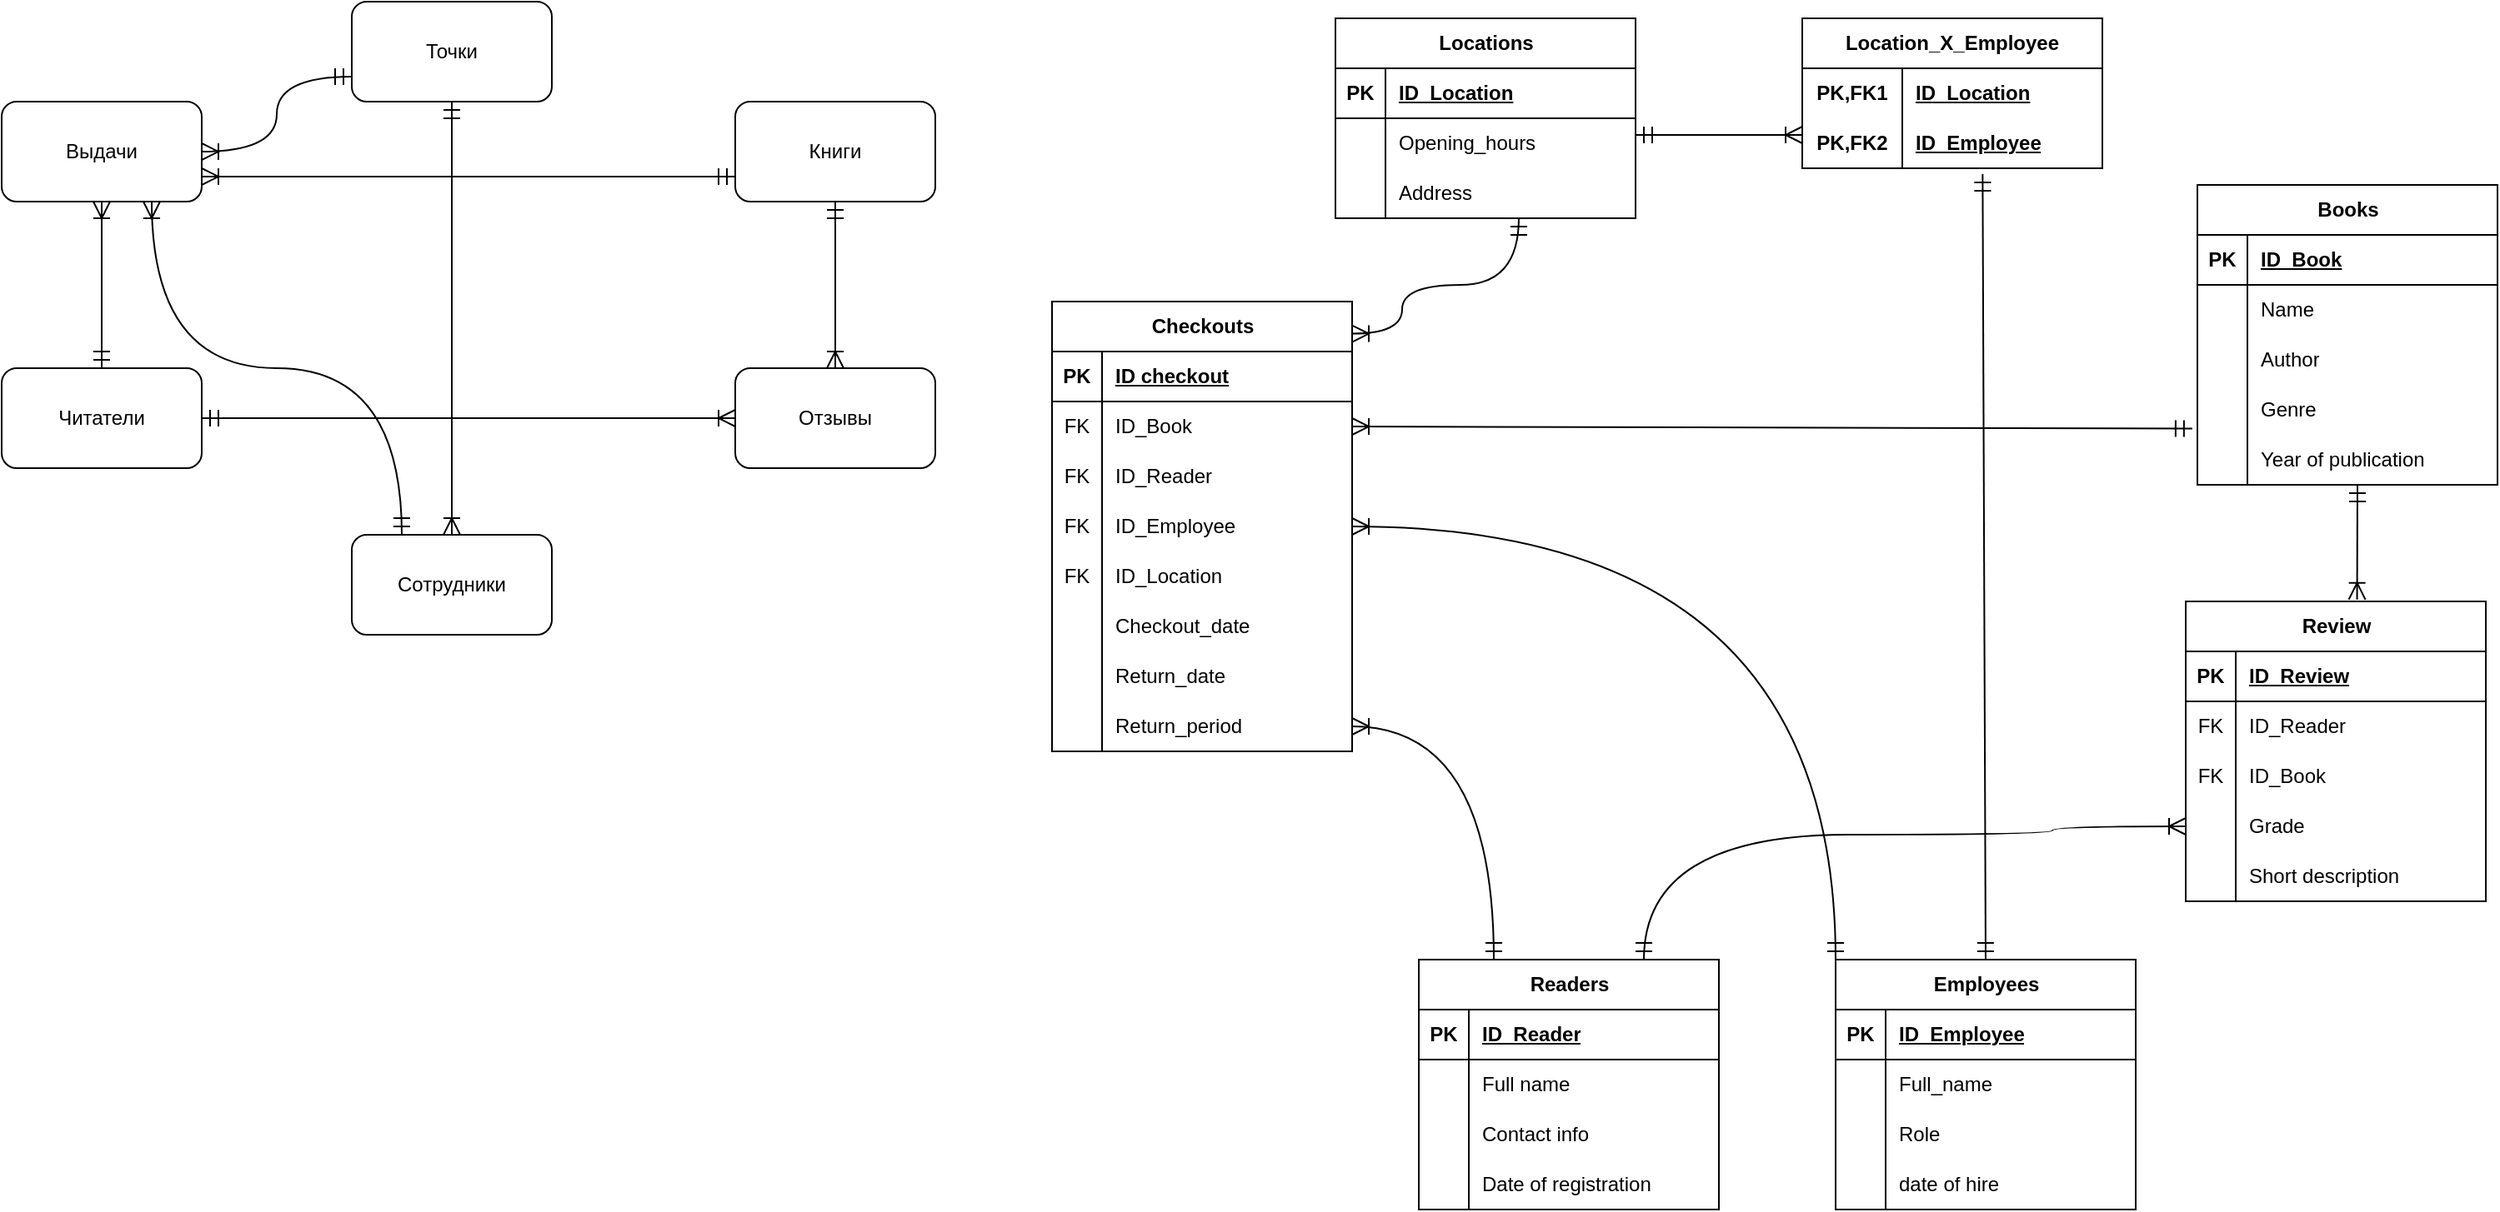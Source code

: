 <mxfile version="25.0.1">
  <diagram name="Страница — 1" id="QL9_fnBP2DiT-LnpRLh0">
    <mxGraphModel dx="2724" dy="986" grid="1" gridSize="10" guides="1" tooltips="1" connect="1" arrows="1" fold="1" page="1" pageScale="1" pageWidth="827" pageHeight="1169" math="0" shadow="0">
      <root>
        <mxCell id="0" />
        <mxCell id="1" parent="0" />
        <mxCell id="MHmznPyE5GX7TIyJB1Ug-1" value="Выдачи" style="rounded=1;whiteSpace=wrap;html=1;" vertex="1" parent="1">
          <mxGeometry x="90" y="70" width="120" height="60" as="geometry" />
        </mxCell>
        <mxCell id="MHmznPyE5GX7TIyJB1Ug-2" value="Точки" style="rounded=1;whiteSpace=wrap;html=1;" vertex="1" parent="1">
          <mxGeometry x="300" y="10" width="120" height="60" as="geometry" />
        </mxCell>
        <mxCell id="MHmznPyE5GX7TIyJB1Ug-3" value="Читатели" style="rounded=1;whiteSpace=wrap;html=1;" vertex="1" parent="1">
          <mxGeometry x="90" y="230" width="120" height="60" as="geometry" />
        </mxCell>
        <mxCell id="MHmznPyE5GX7TIyJB1Ug-4" value="Книги" style="rounded=1;whiteSpace=wrap;html=1;" vertex="1" parent="1">
          <mxGeometry x="530" y="70" width="120" height="60" as="geometry" />
        </mxCell>
        <mxCell id="MHmznPyE5GX7TIyJB1Ug-5" value="Сотрудники" style="rounded=1;whiteSpace=wrap;html=1;" vertex="1" parent="1">
          <mxGeometry x="300" y="330" width="120" height="60" as="geometry" />
        </mxCell>
        <mxCell id="MHmznPyE5GX7TIyJB1Ug-6" value="Отзывы" style="rounded=1;whiteSpace=wrap;html=1;" vertex="1" parent="1">
          <mxGeometry x="530" y="230" width="120" height="60" as="geometry" />
        </mxCell>
        <mxCell id="MHmznPyE5GX7TIyJB1Ug-7" value="" style="edgeStyle=orthogonalEdgeStyle;orthogonalLoop=1;jettySize=auto;html=1;endArrow=ERmandOne;startArrow=ERoneToMany;endSize=8;startSize=8;rounded=1;exitX=1;exitY=0.5;exitDx=0;exitDy=0;entryX=0;entryY=0.75;entryDx=0;entryDy=0;endFill=0;startFill=0;curved=1;strokeColor=default;" edge="1" parent="1" source="MHmznPyE5GX7TIyJB1Ug-1" target="MHmznPyE5GX7TIyJB1Ug-2">
          <mxGeometry width="100" relative="1" as="geometry">
            <mxPoint x="200" y="120" as="sourcePoint" />
            <mxPoint x="300" y="120" as="targetPoint" />
          </mxGeometry>
        </mxCell>
        <mxCell id="MHmznPyE5GX7TIyJB1Ug-8" value="" style="edgeStyle=none;orthogonalLoop=1;jettySize=auto;html=1;endArrow=ERmandOne;startArrow=ERoneToMany;endSize=8;startSize=8;rounded=0;exitX=0.5;exitY=1;exitDx=0;exitDy=0;entryX=0.5;entryY=0;entryDx=0;entryDy=0;endFill=0;startFill=0;" edge="1" parent="1" source="MHmznPyE5GX7TIyJB1Ug-1" target="MHmznPyE5GX7TIyJB1Ug-3">
          <mxGeometry width="100" relative="1" as="geometry">
            <mxPoint x="220" y="150" as="sourcePoint" />
            <mxPoint x="320" y="150" as="targetPoint" />
            <Array as="points" />
          </mxGeometry>
        </mxCell>
        <mxCell id="MHmznPyE5GX7TIyJB1Ug-9" value="" style="edgeStyle=none;orthogonalLoop=1;jettySize=auto;html=1;endArrow=ERmandOne;startArrow=ERoneToMany;endSize=8;startSize=8;rounded=0;exitX=0.5;exitY=0;exitDx=0;exitDy=0;entryX=0.5;entryY=1;entryDx=0;entryDy=0;endFill=0;startFill=0;" edge="1" parent="1" source="MHmznPyE5GX7TIyJB1Ug-6" target="MHmznPyE5GX7TIyJB1Ug-4">
          <mxGeometry width="100" relative="1" as="geometry">
            <mxPoint x="440" y="210" as="sourcePoint" />
            <mxPoint x="540" y="210" as="targetPoint" />
            <Array as="points" />
          </mxGeometry>
        </mxCell>
        <mxCell id="MHmznPyE5GX7TIyJB1Ug-10" value="" style="orthogonalLoop=1;jettySize=auto;html=1;endArrow=ERoneToMany;startArrow=ERmandOne;endSize=8;startSize=8;rounded=0;entryX=1;entryY=0.75;entryDx=0;entryDy=0;startFill=0;endFill=0;elbow=vertical;exitX=0;exitY=0.75;exitDx=0;exitDy=0;" edge="1" parent="1" source="MHmznPyE5GX7TIyJB1Ug-4" target="MHmznPyE5GX7TIyJB1Ug-1">
          <mxGeometry width="100" relative="1" as="geometry">
            <mxPoint x="530" y="110" as="sourcePoint" />
            <mxPoint x="520" y="270" as="targetPoint" />
          </mxGeometry>
        </mxCell>
        <mxCell id="MHmznPyE5GX7TIyJB1Ug-11" value="" style="edgeStyle=orthogonalEdgeStyle;orthogonalLoop=1;jettySize=auto;html=1;endArrow=ERmandOne;startArrow=ERoneToMany;endSize=8;startSize=8;rounded=0;exitX=0.75;exitY=1;exitDx=0;exitDy=0;entryX=0.25;entryY=0;entryDx=0;entryDy=0;endFill=0;startFill=0;curved=1;" edge="1" parent="1" source="MHmznPyE5GX7TIyJB1Ug-1" target="MHmznPyE5GX7TIyJB1Ug-5">
          <mxGeometry width="100" relative="1" as="geometry">
            <mxPoint x="370" y="260" as="sourcePoint" />
            <mxPoint x="470" y="260" as="targetPoint" />
          </mxGeometry>
        </mxCell>
        <mxCell id="MHmznPyE5GX7TIyJB1Ug-12" value="" style="edgeStyle=none;orthogonalLoop=1;jettySize=auto;html=1;endArrow=ERoneToMany;startArrow=ERmandOne;endSize=8;startSize=8;rounded=0;exitX=1;exitY=0.5;exitDx=0;exitDy=0;entryX=0;entryY=0.5;entryDx=0;entryDy=0;endFill=0;startFill=0;" edge="1" parent="1" source="MHmznPyE5GX7TIyJB1Ug-3" target="MHmznPyE5GX7TIyJB1Ug-6">
          <mxGeometry width="100" relative="1" as="geometry">
            <mxPoint x="310" y="260" as="sourcePoint" />
            <mxPoint x="410" y="260" as="targetPoint" />
            <Array as="points" />
          </mxGeometry>
        </mxCell>
        <mxCell id="MHmznPyE5GX7TIyJB1Ug-13" value="" style="edgeStyle=none;orthogonalLoop=1;jettySize=auto;html=1;endArrow=ERoneToMany;startArrow=ERmandOne;endSize=8;startSize=8;rounded=0;exitX=0.5;exitY=1;exitDx=0;exitDy=0;entryX=0.5;entryY=0;entryDx=0;entryDy=0;endFill=0;startFill=0;" edge="1" parent="1" source="MHmznPyE5GX7TIyJB1Ug-2" target="MHmznPyE5GX7TIyJB1Ug-5">
          <mxGeometry width="100" relative="1" as="geometry">
            <mxPoint x="350" y="180" as="sourcePoint" />
            <mxPoint x="450" y="180" as="targetPoint" />
            <Array as="points" />
          </mxGeometry>
        </mxCell>
        <mxCell id="MHmznPyE5GX7TIyJB1Ug-14" value="Checkouts" style="shape=table;startSize=30;container=1;collapsible=1;childLayout=tableLayout;fixedRows=1;rowLines=0;fontStyle=1;align=center;resizeLast=1;html=1;" vertex="1" parent="1">
          <mxGeometry x="720" y="190" width="180" height="270" as="geometry" />
        </mxCell>
        <mxCell id="MHmznPyE5GX7TIyJB1Ug-15" value="" style="shape=tableRow;horizontal=0;startSize=0;swimlaneHead=0;swimlaneBody=0;fillColor=none;collapsible=0;dropTarget=0;points=[[0,0.5],[1,0.5]];portConstraint=eastwest;top=0;left=0;right=0;bottom=1;" vertex="1" parent="MHmznPyE5GX7TIyJB1Ug-14">
          <mxGeometry y="30" width="180" height="30" as="geometry" />
        </mxCell>
        <mxCell id="MHmznPyE5GX7TIyJB1Ug-16" value="PK" style="shape=partialRectangle;connectable=0;fillColor=none;top=0;left=0;bottom=0;right=0;fontStyle=1;overflow=hidden;whiteSpace=wrap;html=1;" vertex="1" parent="MHmznPyE5GX7TIyJB1Ug-15">
          <mxGeometry width="30" height="30" as="geometry">
            <mxRectangle width="30" height="30" as="alternateBounds" />
          </mxGeometry>
        </mxCell>
        <mxCell id="MHmznPyE5GX7TIyJB1Ug-17" value="ID checkout" style="shape=partialRectangle;connectable=0;fillColor=none;top=0;left=0;bottom=0;right=0;align=left;spacingLeft=6;fontStyle=5;overflow=hidden;whiteSpace=wrap;html=1;" vertex="1" parent="MHmznPyE5GX7TIyJB1Ug-15">
          <mxGeometry x="30" width="150" height="30" as="geometry">
            <mxRectangle width="150" height="30" as="alternateBounds" />
          </mxGeometry>
        </mxCell>
        <mxCell id="MHmznPyE5GX7TIyJB1Ug-18" value="" style="shape=tableRow;horizontal=0;startSize=0;swimlaneHead=0;swimlaneBody=0;fillColor=none;collapsible=0;dropTarget=0;points=[[0,0.5],[1,0.5]];portConstraint=eastwest;top=0;left=0;right=0;bottom=0;" vertex="1" parent="MHmznPyE5GX7TIyJB1Ug-14">
          <mxGeometry y="60" width="180" height="30" as="geometry" />
        </mxCell>
        <mxCell id="MHmznPyE5GX7TIyJB1Ug-19" value="FK" style="shape=partialRectangle;connectable=0;fillColor=none;top=0;left=0;bottom=0;right=0;editable=1;overflow=hidden;whiteSpace=wrap;html=1;" vertex="1" parent="MHmznPyE5GX7TIyJB1Ug-18">
          <mxGeometry width="30" height="30" as="geometry">
            <mxRectangle width="30" height="30" as="alternateBounds" />
          </mxGeometry>
        </mxCell>
        <mxCell id="MHmznPyE5GX7TIyJB1Ug-20" value="ID_Book" style="shape=partialRectangle;connectable=0;fillColor=none;top=0;left=0;bottom=0;right=0;align=left;spacingLeft=6;overflow=hidden;whiteSpace=wrap;html=1;" vertex="1" parent="MHmznPyE5GX7TIyJB1Ug-18">
          <mxGeometry x="30" width="150" height="30" as="geometry">
            <mxRectangle width="150" height="30" as="alternateBounds" />
          </mxGeometry>
        </mxCell>
        <mxCell id="MHmznPyE5GX7TIyJB1Ug-21" value="" style="shape=tableRow;horizontal=0;startSize=0;swimlaneHead=0;swimlaneBody=0;fillColor=none;collapsible=0;dropTarget=0;points=[[0,0.5],[1,0.5]];portConstraint=eastwest;top=0;left=0;right=0;bottom=0;" vertex="1" parent="MHmznPyE5GX7TIyJB1Ug-14">
          <mxGeometry y="90" width="180" height="30" as="geometry" />
        </mxCell>
        <mxCell id="MHmznPyE5GX7TIyJB1Ug-22" value="FK" style="shape=partialRectangle;connectable=0;fillColor=none;top=0;left=0;bottom=0;right=0;editable=1;overflow=hidden;whiteSpace=wrap;html=1;" vertex="1" parent="MHmznPyE5GX7TIyJB1Ug-21">
          <mxGeometry width="30" height="30" as="geometry">
            <mxRectangle width="30" height="30" as="alternateBounds" />
          </mxGeometry>
        </mxCell>
        <mxCell id="MHmznPyE5GX7TIyJB1Ug-23" value="ID_Reader" style="shape=partialRectangle;connectable=0;fillColor=none;top=0;left=0;bottom=0;right=0;align=left;spacingLeft=6;overflow=hidden;whiteSpace=wrap;html=1;" vertex="1" parent="MHmznPyE5GX7TIyJB1Ug-21">
          <mxGeometry x="30" width="150" height="30" as="geometry">
            <mxRectangle width="150" height="30" as="alternateBounds" />
          </mxGeometry>
        </mxCell>
        <mxCell id="MHmznPyE5GX7TIyJB1Ug-24" value="" style="shape=tableRow;horizontal=0;startSize=0;swimlaneHead=0;swimlaneBody=0;fillColor=none;collapsible=0;dropTarget=0;points=[[0,0.5],[1,0.5]];portConstraint=eastwest;top=0;left=0;right=0;bottom=0;" vertex="1" parent="MHmznPyE5GX7TIyJB1Ug-14">
          <mxGeometry y="120" width="180" height="30" as="geometry" />
        </mxCell>
        <mxCell id="MHmznPyE5GX7TIyJB1Ug-25" value="FK" style="shape=partialRectangle;connectable=0;fillColor=none;top=0;left=0;bottom=0;right=0;editable=1;overflow=hidden;whiteSpace=wrap;html=1;" vertex="1" parent="MHmznPyE5GX7TIyJB1Ug-24">
          <mxGeometry width="30" height="30" as="geometry">
            <mxRectangle width="30" height="30" as="alternateBounds" />
          </mxGeometry>
        </mxCell>
        <mxCell id="MHmznPyE5GX7TIyJB1Ug-26" value="ID_Employee" style="shape=partialRectangle;connectable=0;fillColor=none;top=0;left=0;bottom=0;right=0;align=left;spacingLeft=6;overflow=hidden;whiteSpace=wrap;html=1;" vertex="1" parent="MHmznPyE5GX7TIyJB1Ug-24">
          <mxGeometry x="30" width="150" height="30" as="geometry">
            <mxRectangle width="150" height="30" as="alternateBounds" />
          </mxGeometry>
        </mxCell>
        <mxCell id="MHmznPyE5GX7TIyJB1Ug-92" style="shape=tableRow;horizontal=0;startSize=0;swimlaneHead=0;swimlaneBody=0;fillColor=none;collapsible=0;dropTarget=0;points=[[0,0.5],[1,0.5]];portConstraint=eastwest;top=0;left=0;right=0;bottom=0;" vertex="1" parent="MHmznPyE5GX7TIyJB1Ug-14">
          <mxGeometry y="150" width="180" height="30" as="geometry" />
        </mxCell>
        <mxCell id="MHmznPyE5GX7TIyJB1Ug-93" value="FK" style="shape=partialRectangle;connectable=0;fillColor=none;top=0;left=0;bottom=0;right=0;editable=1;overflow=hidden;whiteSpace=wrap;html=1;" vertex="1" parent="MHmznPyE5GX7TIyJB1Ug-92">
          <mxGeometry width="30" height="30" as="geometry">
            <mxRectangle width="30" height="30" as="alternateBounds" />
          </mxGeometry>
        </mxCell>
        <mxCell id="MHmznPyE5GX7TIyJB1Ug-94" value="ID_Location" style="shape=partialRectangle;connectable=0;fillColor=none;top=0;left=0;bottom=0;right=0;align=left;spacingLeft=6;overflow=hidden;whiteSpace=wrap;html=1;" vertex="1" parent="MHmznPyE5GX7TIyJB1Ug-92">
          <mxGeometry x="30" width="150" height="30" as="geometry">
            <mxRectangle width="150" height="30" as="alternateBounds" />
          </mxGeometry>
        </mxCell>
        <mxCell id="MHmznPyE5GX7TIyJB1Ug-95" style="shape=tableRow;horizontal=0;startSize=0;swimlaneHead=0;swimlaneBody=0;fillColor=none;collapsible=0;dropTarget=0;points=[[0,0.5],[1,0.5]];portConstraint=eastwest;top=0;left=0;right=0;bottom=0;" vertex="1" parent="MHmznPyE5GX7TIyJB1Ug-14">
          <mxGeometry y="180" width="180" height="30" as="geometry" />
        </mxCell>
        <mxCell id="MHmznPyE5GX7TIyJB1Ug-96" style="shape=partialRectangle;connectable=0;fillColor=none;top=0;left=0;bottom=0;right=0;editable=1;overflow=hidden;whiteSpace=wrap;html=1;" vertex="1" parent="MHmznPyE5GX7TIyJB1Ug-95">
          <mxGeometry width="30" height="30" as="geometry">
            <mxRectangle width="30" height="30" as="alternateBounds" />
          </mxGeometry>
        </mxCell>
        <mxCell id="MHmznPyE5GX7TIyJB1Ug-97" value="Checkout_date" style="shape=partialRectangle;connectable=0;fillColor=none;top=0;left=0;bottom=0;right=0;align=left;spacingLeft=6;overflow=hidden;whiteSpace=wrap;html=1;" vertex="1" parent="MHmznPyE5GX7TIyJB1Ug-95">
          <mxGeometry x="30" width="150" height="30" as="geometry">
            <mxRectangle width="150" height="30" as="alternateBounds" />
          </mxGeometry>
        </mxCell>
        <mxCell id="MHmznPyE5GX7TIyJB1Ug-98" style="shape=tableRow;horizontal=0;startSize=0;swimlaneHead=0;swimlaneBody=0;fillColor=none;collapsible=0;dropTarget=0;points=[[0,0.5],[1,0.5]];portConstraint=eastwest;top=0;left=0;right=0;bottom=0;" vertex="1" parent="MHmznPyE5GX7TIyJB1Ug-14">
          <mxGeometry y="210" width="180" height="30" as="geometry" />
        </mxCell>
        <mxCell id="MHmznPyE5GX7TIyJB1Ug-99" style="shape=partialRectangle;connectable=0;fillColor=none;top=0;left=0;bottom=0;right=0;editable=1;overflow=hidden;whiteSpace=wrap;html=1;" vertex="1" parent="MHmznPyE5GX7TIyJB1Ug-98">
          <mxGeometry width="30" height="30" as="geometry">
            <mxRectangle width="30" height="30" as="alternateBounds" />
          </mxGeometry>
        </mxCell>
        <mxCell id="MHmznPyE5GX7TIyJB1Ug-100" value="Return_date" style="shape=partialRectangle;connectable=0;fillColor=none;top=0;left=0;bottom=0;right=0;align=left;spacingLeft=6;overflow=hidden;whiteSpace=wrap;html=1;" vertex="1" parent="MHmznPyE5GX7TIyJB1Ug-98">
          <mxGeometry x="30" width="150" height="30" as="geometry">
            <mxRectangle width="150" height="30" as="alternateBounds" />
          </mxGeometry>
        </mxCell>
        <mxCell id="MHmznPyE5GX7TIyJB1Ug-101" style="shape=tableRow;horizontal=0;startSize=0;swimlaneHead=0;swimlaneBody=0;fillColor=none;collapsible=0;dropTarget=0;points=[[0,0.5],[1,0.5]];portConstraint=eastwest;top=0;left=0;right=0;bottom=0;" vertex="1" parent="MHmznPyE5GX7TIyJB1Ug-14">
          <mxGeometry y="240" width="180" height="30" as="geometry" />
        </mxCell>
        <mxCell id="MHmznPyE5GX7TIyJB1Ug-102" style="shape=partialRectangle;connectable=0;fillColor=none;top=0;left=0;bottom=0;right=0;editable=1;overflow=hidden;whiteSpace=wrap;html=1;" vertex="1" parent="MHmznPyE5GX7TIyJB1Ug-101">
          <mxGeometry width="30" height="30" as="geometry">
            <mxRectangle width="30" height="30" as="alternateBounds" />
          </mxGeometry>
        </mxCell>
        <mxCell id="MHmznPyE5GX7TIyJB1Ug-103" value="Return_period" style="shape=partialRectangle;connectable=0;fillColor=none;top=0;left=0;bottom=0;right=0;align=left;spacingLeft=6;overflow=hidden;whiteSpace=wrap;html=1;" vertex="1" parent="MHmznPyE5GX7TIyJB1Ug-101">
          <mxGeometry x="30" width="150" height="30" as="geometry">
            <mxRectangle width="150" height="30" as="alternateBounds" />
          </mxGeometry>
        </mxCell>
        <mxCell id="MHmznPyE5GX7TIyJB1Ug-27" value="Locations" style="shape=table;startSize=30;container=1;collapsible=1;childLayout=tableLayout;fixedRows=1;rowLines=0;fontStyle=1;align=center;resizeLast=1;html=1;" vertex="1" parent="1">
          <mxGeometry x="890" y="20" width="180" height="120" as="geometry" />
        </mxCell>
        <mxCell id="MHmznPyE5GX7TIyJB1Ug-28" value="" style="shape=tableRow;horizontal=0;startSize=0;swimlaneHead=0;swimlaneBody=0;fillColor=none;collapsible=0;dropTarget=0;points=[[0,0.5],[1,0.5]];portConstraint=eastwest;top=0;left=0;right=0;bottom=1;" vertex="1" parent="MHmznPyE5GX7TIyJB1Ug-27">
          <mxGeometry y="30" width="180" height="30" as="geometry" />
        </mxCell>
        <mxCell id="MHmznPyE5GX7TIyJB1Ug-29" value="PK" style="shape=partialRectangle;connectable=0;fillColor=none;top=0;left=0;bottom=0;right=0;fontStyle=1;overflow=hidden;whiteSpace=wrap;html=1;" vertex="1" parent="MHmznPyE5GX7TIyJB1Ug-28">
          <mxGeometry width="30" height="30" as="geometry">
            <mxRectangle width="30" height="30" as="alternateBounds" />
          </mxGeometry>
        </mxCell>
        <mxCell id="MHmznPyE5GX7TIyJB1Ug-30" value="ID_Location" style="shape=partialRectangle;connectable=0;fillColor=none;top=0;left=0;bottom=0;right=0;align=left;spacingLeft=6;fontStyle=5;overflow=hidden;whiteSpace=wrap;html=1;" vertex="1" parent="MHmznPyE5GX7TIyJB1Ug-28">
          <mxGeometry x="30" width="150" height="30" as="geometry">
            <mxRectangle width="150" height="30" as="alternateBounds" />
          </mxGeometry>
        </mxCell>
        <mxCell id="MHmznPyE5GX7TIyJB1Ug-34" value="" style="shape=tableRow;horizontal=0;startSize=0;swimlaneHead=0;swimlaneBody=0;fillColor=none;collapsible=0;dropTarget=0;points=[[0,0.5],[1,0.5]];portConstraint=eastwest;top=0;left=0;right=0;bottom=0;" vertex="1" parent="MHmznPyE5GX7TIyJB1Ug-27">
          <mxGeometry y="60" width="180" height="30" as="geometry" />
        </mxCell>
        <mxCell id="MHmznPyE5GX7TIyJB1Ug-35" value="&lt;br&gt;&lt;div&gt;&lt;br&gt;&lt;/div&gt;" style="shape=partialRectangle;connectable=0;fillColor=none;top=0;left=0;bottom=0;right=0;editable=1;overflow=hidden;whiteSpace=wrap;html=1;" vertex="1" parent="MHmznPyE5GX7TIyJB1Ug-34">
          <mxGeometry width="30" height="30" as="geometry">
            <mxRectangle width="30" height="30" as="alternateBounds" />
          </mxGeometry>
        </mxCell>
        <mxCell id="MHmznPyE5GX7TIyJB1Ug-36" value="Opening_hours" style="shape=partialRectangle;connectable=0;fillColor=none;top=0;left=0;bottom=0;right=0;align=left;spacingLeft=6;overflow=hidden;whiteSpace=wrap;html=1;" vertex="1" parent="MHmznPyE5GX7TIyJB1Ug-34">
          <mxGeometry x="30" width="150" height="30" as="geometry">
            <mxRectangle width="150" height="30" as="alternateBounds" />
          </mxGeometry>
        </mxCell>
        <mxCell id="MHmznPyE5GX7TIyJB1Ug-37" value="" style="shape=tableRow;horizontal=0;startSize=0;swimlaneHead=0;swimlaneBody=0;fillColor=none;collapsible=0;dropTarget=0;points=[[0,0.5],[1,0.5]];portConstraint=eastwest;top=0;left=0;right=0;bottom=0;" vertex="1" parent="MHmznPyE5GX7TIyJB1Ug-27">
          <mxGeometry y="90" width="180" height="30" as="geometry" />
        </mxCell>
        <mxCell id="MHmznPyE5GX7TIyJB1Ug-38" value="" style="shape=partialRectangle;connectable=0;fillColor=none;top=0;left=0;bottom=0;right=0;editable=1;overflow=hidden;whiteSpace=wrap;html=1;" vertex="1" parent="MHmznPyE5GX7TIyJB1Ug-37">
          <mxGeometry width="30" height="30" as="geometry">
            <mxRectangle width="30" height="30" as="alternateBounds" />
          </mxGeometry>
        </mxCell>
        <mxCell id="MHmznPyE5GX7TIyJB1Ug-39" value="Address" style="shape=partialRectangle;connectable=0;fillColor=none;top=0;left=0;bottom=0;right=0;align=left;spacingLeft=6;overflow=hidden;whiteSpace=wrap;html=1;" vertex="1" parent="MHmznPyE5GX7TIyJB1Ug-37">
          <mxGeometry x="30" width="150" height="30" as="geometry">
            <mxRectangle width="150" height="30" as="alternateBounds" />
          </mxGeometry>
        </mxCell>
        <mxCell id="MHmznPyE5GX7TIyJB1Ug-40" value="Review" style="shape=table;startSize=30;container=1;collapsible=1;childLayout=tableLayout;fixedRows=1;rowLines=0;fontStyle=1;align=center;resizeLast=1;html=1;" vertex="1" parent="1">
          <mxGeometry x="1400" y="370" width="180" height="180" as="geometry" />
        </mxCell>
        <mxCell id="MHmznPyE5GX7TIyJB1Ug-41" value="" style="shape=tableRow;horizontal=0;startSize=0;swimlaneHead=0;swimlaneBody=0;fillColor=none;collapsible=0;dropTarget=0;points=[[0,0.5],[1,0.5]];portConstraint=eastwest;top=0;left=0;right=0;bottom=1;" vertex="1" parent="MHmznPyE5GX7TIyJB1Ug-40">
          <mxGeometry y="30" width="180" height="30" as="geometry" />
        </mxCell>
        <mxCell id="MHmznPyE5GX7TIyJB1Ug-42" value="PK" style="shape=partialRectangle;connectable=0;fillColor=none;top=0;left=0;bottom=0;right=0;fontStyle=1;overflow=hidden;whiteSpace=wrap;html=1;" vertex="1" parent="MHmznPyE5GX7TIyJB1Ug-41">
          <mxGeometry width="30" height="30" as="geometry">
            <mxRectangle width="30" height="30" as="alternateBounds" />
          </mxGeometry>
        </mxCell>
        <mxCell id="MHmznPyE5GX7TIyJB1Ug-43" value="ID_Review" style="shape=partialRectangle;connectable=0;fillColor=none;top=0;left=0;bottom=0;right=0;align=left;spacingLeft=6;fontStyle=5;overflow=hidden;whiteSpace=wrap;html=1;" vertex="1" parent="MHmznPyE5GX7TIyJB1Ug-41">
          <mxGeometry x="30" width="150" height="30" as="geometry">
            <mxRectangle width="150" height="30" as="alternateBounds" />
          </mxGeometry>
        </mxCell>
        <mxCell id="MHmznPyE5GX7TIyJB1Ug-44" value="" style="shape=tableRow;horizontal=0;startSize=0;swimlaneHead=0;swimlaneBody=0;fillColor=none;collapsible=0;dropTarget=0;points=[[0,0.5],[1,0.5]];portConstraint=eastwest;top=0;left=0;right=0;bottom=0;" vertex="1" parent="MHmznPyE5GX7TIyJB1Ug-40">
          <mxGeometry y="60" width="180" height="30" as="geometry" />
        </mxCell>
        <mxCell id="MHmznPyE5GX7TIyJB1Ug-45" value="FK" style="shape=partialRectangle;connectable=0;fillColor=none;top=0;left=0;bottom=0;right=0;editable=1;overflow=hidden;whiteSpace=wrap;html=1;" vertex="1" parent="MHmznPyE5GX7TIyJB1Ug-44">
          <mxGeometry width="30" height="30" as="geometry">
            <mxRectangle width="30" height="30" as="alternateBounds" />
          </mxGeometry>
        </mxCell>
        <mxCell id="MHmznPyE5GX7TIyJB1Ug-46" value="ID_Reader" style="shape=partialRectangle;connectable=0;fillColor=none;top=0;left=0;bottom=0;right=0;align=left;spacingLeft=6;overflow=hidden;whiteSpace=wrap;html=1;" vertex="1" parent="MHmznPyE5GX7TIyJB1Ug-44">
          <mxGeometry x="30" width="150" height="30" as="geometry">
            <mxRectangle width="150" height="30" as="alternateBounds" />
          </mxGeometry>
        </mxCell>
        <mxCell id="MHmznPyE5GX7TIyJB1Ug-118" style="shape=tableRow;horizontal=0;startSize=0;swimlaneHead=0;swimlaneBody=0;fillColor=none;collapsible=0;dropTarget=0;points=[[0,0.5],[1,0.5]];portConstraint=eastwest;top=0;left=0;right=0;bottom=0;" vertex="1" parent="MHmznPyE5GX7TIyJB1Ug-40">
          <mxGeometry y="90" width="180" height="30" as="geometry" />
        </mxCell>
        <mxCell id="MHmznPyE5GX7TIyJB1Ug-119" value="FK" style="shape=partialRectangle;connectable=0;fillColor=none;top=0;left=0;bottom=0;right=0;editable=1;overflow=hidden;whiteSpace=wrap;html=1;" vertex="1" parent="MHmznPyE5GX7TIyJB1Ug-118">
          <mxGeometry width="30" height="30" as="geometry">
            <mxRectangle width="30" height="30" as="alternateBounds" />
          </mxGeometry>
        </mxCell>
        <mxCell id="MHmznPyE5GX7TIyJB1Ug-120" value="ID_Book" style="shape=partialRectangle;connectable=0;fillColor=none;top=0;left=0;bottom=0;right=0;align=left;spacingLeft=6;overflow=hidden;whiteSpace=wrap;html=1;" vertex="1" parent="MHmznPyE5GX7TIyJB1Ug-118">
          <mxGeometry x="30" width="150" height="30" as="geometry">
            <mxRectangle width="150" height="30" as="alternateBounds" />
          </mxGeometry>
        </mxCell>
        <mxCell id="MHmznPyE5GX7TIyJB1Ug-47" value="" style="shape=tableRow;horizontal=0;startSize=0;swimlaneHead=0;swimlaneBody=0;fillColor=none;collapsible=0;dropTarget=0;points=[[0,0.5],[1,0.5]];portConstraint=eastwest;top=0;left=0;right=0;bottom=0;" vertex="1" parent="MHmznPyE5GX7TIyJB1Ug-40">
          <mxGeometry y="120" width="180" height="30" as="geometry" />
        </mxCell>
        <mxCell id="MHmznPyE5GX7TIyJB1Ug-48" value="" style="shape=partialRectangle;connectable=0;fillColor=none;top=0;left=0;bottom=0;right=0;editable=1;overflow=hidden;whiteSpace=wrap;html=1;" vertex="1" parent="MHmznPyE5GX7TIyJB1Ug-47">
          <mxGeometry width="30" height="30" as="geometry">
            <mxRectangle width="30" height="30" as="alternateBounds" />
          </mxGeometry>
        </mxCell>
        <mxCell id="MHmznPyE5GX7TIyJB1Ug-49" value="Grade" style="shape=partialRectangle;connectable=0;fillColor=none;top=0;left=0;bottom=0;right=0;align=left;spacingLeft=6;overflow=hidden;whiteSpace=wrap;html=1;" vertex="1" parent="MHmznPyE5GX7TIyJB1Ug-47">
          <mxGeometry x="30" width="150" height="30" as="geometry">
            <mxRectangle width="150" height="30" as="alternateBounds" />
          </mxGeometry>
        </mxCell>
        <mxCell id="MHmznPyE5GX7TIyJB1Ug-50" value="" style="shape=tableRow;horizontal=0;startSize=0;swimlaneHead=0;swimlaneBody=0;fillColor=none;collapsible=0;dropTarget=0;points=[[0,0.5],[1,0.5]];portConstraint=eastwest;top=0;left=0;right=0;bottom=0;" vertex="1" parent="MHmznPyE5GX7TIyJB1Ug-40">
          <mxGeometry y="150" width="180" height="30" as="geometry" />
        </mxCell>
        <mxCell id="MHmznPyE5GX7TIyJB1Ug-51" value="" style="shape=partialRectangle;connectable=0;fillColor=none;top=0;left=0;bottom=0;right=0;editable=1;overflow=hidden;whiteSpace=wrap;html=1;" vertex="1" parent="MHmznPyE5GX7TIyJB1Ug-50">
          <mxGeometry width="30" height="30" as="geometry">
            <mxRectangle width="30" height="30" as="alternateBounds" />
          </mxGeometry>
        </mxCell>
        <mxCell id="MHmznPyE5GX7TIyJB1Ug-52" value="Short description" style="shape=partialRectangle;connectable=0;fillColor=none;top=0;left=0;bottom=0;right=0;align=left;spacingLeft=6;overflow=hidden;whiteSpace=wrap;html=1;" vertex="1" parent="MHmznPyE5GX7TIyJB1Ug-50">
          <mxGeometry x="30" width="150" height="30" as="geometry">
            <mxRectangle width="150" height="30" as="alternateBounds" />
          </mxGeometry>
        </mxCell>
        <mxCell id="MHmznPyE5GX7TIyJB1Ug-53" value="Books" style="shape=table;startSize=30;container=1;collapsible=1;childLayout=tableLayout;fixedRows=1;rowLines=0;fontStyle=1;align=center;resizeLast=1;html=1;" vertex="1" parent="1">
          <mxGeometry x="1407" y="120" width="180" height="180" as="geometry" />
        </mxCell>
        <mxCell id="MHmznPyE5GX7TIyJB1Ug-54" value="" style="shape=tableRow;horizontal=0;startSize=0;swimlaneHead=0;swimlaneBody=0;fillColor=none;collapsible=0;dropTarget=0;points=[[0,0.5],[1,0.5]];portConstraint=eastwest;top=0;left=0;right=0;bottom=1;" vertex="1" parent="MHmznPyE5GX7TIyJB1Ug-53">
          <mxGeometry y="30" width="180" height="30" as="geometry" />
        </mxCell>
        <mxCell id="MHmznPyE5GX7TIyJB1Ug-55" value="PK" style="shape=partialRectangle;connectable=0;fillColor=none;top=0;left=0;bottom=0;right=0;fontStyle=1;overflow=hidden;whiteSpace=wrap;html=1;" vertex="1" parent="MHmznPyE5GX7TIyJB1Ug-54">
          <mxGeometry width="30" height="30" as="geometry">
            <mxRectangle width="30" height="30" as="alternateBounds" />
          </mxGeometry>
        </mxCell>
        <mxCell id="MHmznPyE5GX7TIyJB1Ug-56" value="ID_Book" style="shape=partialRectangle;connectable=0;fillColor=none;top=0;left=0;bottom=0;right=0;align=left;spacingLeft=6;fontStyle=5;overflow=hidden;whiteSpace=wrap;html=1;" vertex="1" parent="MHmznPyE5GX7TIyJB1Ug-54">
          <mxGeometry x="30" width="150" height="30" as="geometry">
            <mxRectangle width="150" height="30" as="alternateBounds" />
          </mxGeometry>
        </mxCell>
        <mxCell id="MHmznPyE5GX7TIyJB1Ug-57" value="" style="shape=tableRow;horizontal=0;startSize=0;swimlaneHead=0;swimlaneBody=0;fillColor=none;collapsible=0;dropTarget=0;points=[[0,0.5],[1,0.5]];portConstraint=eastwest;top=0;left=0;right=0;bottom=0;" vertex="1" parent="MHmznPyE5GX7TIyJB1Ug-53">
          <mxGeometry y="60" width="180" height="30" as="geometry" />
        </mxCell>
        <mxCell id="MHmznPyE5GX7TIyJB1Ug-58" value="" style="shape=partialRectangle;connectable=0;fillColor=none;top=0;left=0;bottom=0;right=0;editable=1;overflow=hidden;whiteSpace=wrap;html=1;" vertex="1" parent="MHmznPyE5GX7TIyJB1Ug-57">
          <mxGeometry width="30" height="30" as="geometry">
            <mxRectangle width="30" height="30" as="alternateBounds" />
          </mxGeometry>
        </mxCell>
        <mxCell id="MHmznPyE5GX7TIyJB1Ug-59" value="Name" style="shape=partialRectangle;connectable=0;fillColor=none;top=0;left=0;bottom=0;right=0;align=left;spacingLeft=6;overflow=hidden;whiteSpace=wrap;html=1;" vertex="1" parent="MHmznPyE5GX7TIyJB1Ug-57">
          <mxGeometry x="30" width="150" height="30" as="geometry">
            <mxRectangle width="150" height="30" as="alternateBounds" />
          </mxGeometry>
        </mxCell>
        <mxCell id="MHmznPyE5GX7TIyJB1Ug-60" value="" style="shape=tableRow;horizontal=0;startSize=0;swimlaneHead=0;swimlaneBody=0;fillColor=none;collapsible=0;dropTarget=0;points=[[0,0.5],[1,0.5]];portConstraint=eastwest;top=0;left=0;right=0;bottom=0;" vertex="1" parent="MHmznPyE5GX7TIyJB1Ug-53">
          <mxGeometry y="90" width="180" height="30" as="geometry" />
        </mxCell>
        <mxCell id="MHmznPyE5GX7TIyJB1Ug-61" value="" style="shape=partialRectangle;connectable=0;fillColor=none;top=0;left=0;bottom=0;right=0;editable=1;overflow=hidden;whiteSpace=wrap;html=1;" vertex="1" parent="MHmznPyE5GX7TIyJB1Ug-60">
          <mxGeometry width="30" height="30" as="geometry">
            <mxRectangle width="30" height="30" as="alternateBounds" />
          </mxGeometry>
        </mxCell>
        <mxCell id="MHmznPyE5GX7TIyJB1Ug-62" value="Author" style="shape=partialRectangle;connectable=0;fillColor=none;top=0;left=0;bottom=0;right=0;align=left;spacingLeft=6;overflow=hidden;whiteSpace=wrap;html=1;" vertex="1" parent="MHmznPyE5GX7TIyJB1Ug-60">
          <mxGeometry x="30" width="150" height="30" as="geometry">
            <mxRectangle width="150" height="30" as="alternateBounds" />
          </mxGeometry>
        </mxCell>
        <mxCell id="MHmznPyE5GX7TIyJB1Ug-63" value="" style="shape=tableRow;horizontal=0;startSize=0;swimlaneHead=0;swimlaneBody=0;fillColor=none;collapsible=0;dropTarget=0;points=[[0,0.5],[1,0.5]];portConstraint=eastwest;top=0;left=0;right=0;bottom=0;" vertex="1" parent="MHmznPyE5GX7TIyJB1Ug-53">
          <mxGeometry y="120" width="180" height="30" as="geometry" />
        </mxCell>
        <mxCell id="MHmznPyE5GX7TIyJB1Ug-64" value="" style="shape=partialRectangle;connectable=0;fillColor=none;top=0;left=0;bottom=0;right=0;editable=1;overflow=hidden;whiteSpace=wrap;html=1;" vertex="1" parent="MHmznPyE5GX7TIyJB1Ug-63">
          <mxGeometry width="30" height="30" as="geometry">
            <mxRectangle width="30" height="30" as="alternateBounds" />
          </mxGeometry>
        </mxCell>
        <mxCell id="MHmznPyE5GX7TIyJB1Ug-65" value="Genre" style="shape=partialRectangle;connectable=0;fillColor=none;top=0;left=0;bottom=0;right=0;align=left;spacingLeft=6;overflow=hidden;whiteSpace=wrap;html=1;" vertex="1" parent="MHmznPyE5GX7TIyJB1Ug-63">
          <mxGeometry x="30" width="150" height="30" as="geometry">
            <mxRectangle width="150" height="30" as="alternateBounds" />
          </mxGeometry>
        </mxCell>
        <mxCell id="MHmznPyE5GX7TIyJB1Ug-104" style="shape=tableRow;horizontal=0;startSize=0;swimlaneHead=0;swimlaneBody=0;fillColor=none;collapsible=0;dropTarget=0;points=[[0,0.5],[1,0.5]];portConstraint=eastwest;top=0;left=0;right=0;bottom=0;" vertex="1" parent="MHmznPyE5GX7TIyJB1Ug-53">
          <mxGeometry y="150" width="180" height="30" as="geometry" />
        </mxCell>
        <mxCell id="MHmznPyE5GX7TIyJB1Ug-105" style="shape=partialRectangle;connectable=0;fillColor=none;top=0;left=0;bottom=0;right=0;editable=1;overflow=hidden;whiteSpace=wrap;html=1;" vertex="1" parent="MHmznPyE5GX7TIyJB1Ug-104">
          <mxGeometry width="30" height="30" as="geometry">
            <mxRectangle width="30" height="30" as="alternateBounds" />
          </mxGeometry>
        </mxCell>
        <mxCell id="MHmznPyE5GX7TIyJB1Ug-106" value="Year of publication" style="shape=partialRectangle;connectable=0;fillColor=none;top=0;left=0;bottom=0;right=0;align=left;spacingLeft=6;overflow=hidden;whiteSpace=wrap;html=1;" vertex="1" parent="MHmznPyE5GX7TIyJB1Ug-104">
          <mxGeometry x="30" width="150" height="30" as="geometry">
            <mxRectangle width="150" height="30" as="alternateBounds" />
          </mxGeometry>
        </mxCell>
        <mxCell id="MHmznPyE5GX7TIyJB1Ug-66" value="Readers" style="shape=table;startSize=30;container=1;collapsible=1;childLayout=tableLayout;fixedRows=1;rowLines=0;fontStyle=1;align=center;resizeLast=1;html=1;" vertex="1" parent="1">
          <mxGeometry x="940" y="585" width="180" height="150" as="geometry" />
        </mxCell>
        <mxCell id="MHmznPyE5GX7TIyJB1Ug-67" value="" style="shape=tableRow;horizontal=0;startSize=0;swimlaneHead=0;swimlaneBody=0;fillColor=none;collapsible=0;dropTarget=0;points=[[0,0.5],[1,0.5]];portConstraint=eastwest;top=0;left=0;right=0;bottom=1;" vertex="1" parent="MHmznPyE5GX7TIyJB1Ug-66">
          <mxGeometry y="30" width="180" height="30" as="geometry" />
        </mxCell>
        <mxCell id="MHmznPyE5GX7TIyJB1Ug-68" value="PK" style="shape=partialRectangle;connectable=0;fillColor=none;top=0;left=0;bottom=0;right=0;fontStyle=1;overflow=hidden;whiteSpace=wrap;html=1;" vertex="1" parent="MHmznPyE5GX7TIyJB1Ug-67">
          <mxGeometry width="30" height="30" as="geometry">
            <mxRectangle width="30" height="30" as="alternateBounds" />
          </mxGeometry>
        </mxCell>
        <mxCell id="MHmznPyE5GX7TIyJB1Ug-69" value="ID_Reader" style="shape=partialRectangle;connectable=0;fillColor=none;top=0;left=0;bottom=0;right=0;align=left;spacingLeft=6;fontStyle=5;overflow=hidden;whiteSpace=wrap;html=1;" vertex="1" parent="MHmznPyE5GX7TIyJB1Ug-67">
          <mxGeometry x="30" width="150" height="30" as="geometry">
            <mxRectangle width="150" height="30" as="alternateBounds" />
          </mxGeometry>
        </mxCell>
        <mxCell id="MHmznPyE5GX7TIyJB1Ug-70" value="" style="shape=tableRow;horizontal=0;startSize=0;swimlaneHead=0;swimlaneBody=0;fillColor=none;collapsible=0;dropTarget=0;points=[[0,0.5],[1,0.5]];portConstraint=eastwest;top=0;left=0;right=0;bottom=0;" vertex="1" parent="MHmznPyE5GX7TIyJB1Ug-66">
          <mxGeometry y="60" width="180" height="30" as="geometry" />
        </mxCell>
        <mxCell id="MHmznPyE5GX7TIyJB1Ug-71" value="" style="shape=partialRectangle;connectable=0;fillColor=none;top=0;left=0;bottom=0;right=0;editable=1;overflow=hidden;whiteSpace=wrap;html=1;" vertex="1" parent="MHmznPyE5GX7TIyJB1Ug-70">
          <mxGeometry width="30" height="30" as="geometry">
            <mxRectangle width="30" height="30" as="alternateBounds" />
          </mxGeometry>
        </mxCell>
        <mxCell id="MHmznPyE5GX7TIyJB1Ug-72" value="Full name" style="shape=partialRectangle;connectable=0;fillColor=none;top=0;left=0;bottom=0;right=0;align=left;spacingLeft=6;overflow=hidden;whiteSpace=wrap;html=1;" vertex="1" parent="MHmznPyE5GX7TIyJB1Ug-70">
          <mxGeometry x="30" width="150" height="30" as="geometry">
            <mxRectangle width="150" height="30" as="alternateBounds" />
          </mxGeometry>
        </mxCell>
        <mxCell id="MHmznPyE5GX7TIyJB1Ug-73" value="" style="shape=tableRow;horizontal=0;startSize=0;swimlaneHead=0;swimlaneBody=0;fillColor=none;collapsible=0;dropTarget=0;points=[[0,0.5],[1,0.5]];portConstraint=eastwest;top=0;left=0;right=0;bottom=0;" vertex="1" parent="MHmznPyE5GX7TIyJB1Ug-66">
          <mxGeometry y="90" width="180" height="30" as="geometry" />
        </mxCell>
        <mxCell id="MHmznPyE5GX7TIyJB1Ug-74" value="" style="shape=partialRectangle;connectable=0;fillColor=none;top=0;left=0;bottom=0;right=0;editable=1;overflow=hidden;whiteSpace=wrap;html=1;" vertex="1" parent="MHmznPyE5GX7TIyJB1Ug-73">
          <mxGeometry width="30" height="30" as="geometry">
            <mxRectangle width="30" height="30" as="alternateBounds" />
          </mxGeometry>
        </mxCell>
        <mxCell id="MHmznPyE5GX7TIyJB1Ug-75" value="Contact info" style="shape=partialRectangle;connectable=0;fillColor=none;top=0;left=0;bottom=0;right=0;align=left;spacingLeft=6;overflow=hidden;whiteSpace=wrap;html=1;" vertex="1" parent="MHmznPyE5GX7TIyJB1Ug-73">
          <mxGeometry x="30" width="150" height="30" as="geometry">
            <mxRectangle width="150" height="30" as="alternateBounds" />
          </mxGeometry>
        </mxCell>
        <mxCell id="MHmznPyE5GX7TIyJB1Ug-76" value="" style="shape=tableRow;horizontal=0;startSize=0;swimlaneHead=0;swimlaneBody=0;fillColor=none;collapsible=0;dropTarget=0;points=[[0,0.5],[1,0.5]];portConstraint=eastwest;top=0;left=0;right=0;bottom=0;" vertex="1" parent="MHmznPyE5GX7TIyJB1Ug-66">
          <mxGeometry y="120" width="180" height="30" as="geometry" />
        </mxCell>
        <mxCell id="MHmznPyE5GX7TIyJB1Ug-77" value="" style="shape=partialRectangle;connectable=0;fillColor=none;top=0;left=0;bottom=0;right=0;editable=1;overflow=hidden;whiteSpace=wrap;html=1;" vertex="1" parent="MHmznPyE5GX7TIyJB1Ug-76">
          <mxGeometry width="30" height="30" as="geometry">
            <mxRectangle width="30" height="30" as="alternateBounds" />
          </mxGeometry>
        </mxCell>
        <mxCell id="MHmznPyE5GX7TIyJB1Ug-78" value="Date of registration" style="shape=partialRectangle;connectable=0;fillColor=none;top=0;left=0;bottom=0;right=0;align=left;spacingLeft=6;overflow=hidden;whiteSpace=wrap;html=1;" vertex="1" parent="MHmznPyE5GX7TIyJB1Ug-76">
          <mxGeometry x="30" width="150" height="30" as="geometry">
            <mxRectangle width="150" height="30" as="alternateBounds" />
          </mxGeometry>
        </mxCell>
        <mxCell id="MHmznPyE5GX7TIyJB1Ug-79" value="Employees" style="shape=table;startSize=30;container=1;collapsible=1;childLayout=tableLayout;fixedRows=1;rowLines=0;fontStyle=1;align=center;resizeLast=1;html=1;" vertex="1" parent="1">
          <mxGeometry x="1190" y="585" width="180" height="150" as="geometry" />
        </mxCell>
        <mxCell id="MHmznPyE5GX7TIyJB1Ug-80" value="" style="shape=tableRow;horizontal=0;startSize=0;swimlaneHead=0;swimlaneBody=0;fillColor=none;collapsible=0;dropTarget=0;points=[[0,0.5],[1,0.5]];portConstraint=eastwest;top=0;left=0;right=0;bottom=1;" vertex="1" parent="MHmznPyE5GX7TIyJB1Ug-79">
          <mxGeometry y="30" width="180" height="30" as="geometry" />
        </mxCell>
        <mxCell id="MHmznPyE5GX7TIyJB1Ug-81" value="PK" style="shape=partialRectangle;connectable=0;fillColor=none;top=0;left=0;bottom=0;right=0;fontStyle=1;overflow=hidden;whiteSpace=wrap;html=1;" vertex="1" parent="MHmznPyE5GX7TIyJB1Ug-80">
          <mxGeometry width="30" height="30" as="geometry">
            <mxRectangle width="30" height="30" as="alternateBounds" />
          </mxGeometry>
        </mxCell>
        <mxCell id="MHmznPyE5GX7TIyJB1Ug-82" value="ID_Employee" style="shape=partialRectangle;connectable=0;fillColor=none;top=0;left=0;bottom=0;right=0;align=left;spacingLeft=6;fontStyle=5;overflow=hidden;whiteSpace=wrap;html=1;" vertex="1" parent="MHmznPyE5GX7TIyJB1Ug-80">
          <mxGeometry x="30" width="150" height="30" as="geometry">
            <mxRectangle width="150" height="30" as="alternateBounds" />
          </mxGeometry>
        </mxCell>
        <mxCell id="MHmznPyE5GX7TIyJB1Ug-83" value="" style="shape=tableRow;horizontal=0;startSize=0;swimlaneHead=0;swimlaneBody=0;fillColor=none;collapsible=0;dropTarget=0;points=[[0,0.5],[1,0.5]];portConstraint=eastwest;top=0;left=0;right=0;bottom=0;" vertex="1" parent="MHmznPyE5GX7TIyJB1Ug-79">
          <mxGeometry y="60" width="180" height="30" as="geometry" />
        </mxCell>
        <mxCell id="MHmznPyE5GX7TIyJB1Ug-84" value="" style="shape=partialRectangle;connectable=0;fillColor=none;top=0;left=0;bottom=0;right=0;editable=1;overflow=hidden;whiteSpace=wrap;html=1;" vertex="1" parent="MHmznPyE5GX7TIyJB1Ug-83">
          <mxGeometry width="30" height="30" as="geometry">
            <mxRectangle width="30" height="30" as="alternateBounds" />
          </mxGeometry>
        </mxCell>
        <mxCell id="MHmznPyE5GX7TIyJB1Ug-85" value="Full_name" style="shape=partialRectangle;connectable=0;fillColor=none;top=0;left=0;bottom=0;right=0;align=left;spacingLeft=6;overflow=hidden;whiteSpace=wrap;html=1;" vertex="1" parent="MHmznPyE5GX7TIyJB1Ug-83">
          <mxGeometry x="30" width="150" height="30" as="geometry">
            <mxRectangle width="150" height="30" as="alternateBounds" />
          </mxGeometry>
        </mxCell>
        <mxCell id="MHmznPyE5GX7TIyJB1Ug-86" value="" style="shape=tableRow;horizontal=0;startSize=0;swimlaneHead=0;swimlaneBody=0;fillColor=none;collapsible=0;dropTarget=0;points=[[0,0.5],[1,0.5]];portConstraint=eastwest;top=0;left=0;right=0;bottom=0;" vertex="1" parent="MHmznPyE5GX7TIyJB1Ug-79">
          <mxGeometry y="90" width="180" height="30" as="geometry" />
        </mxCell>
        <mxCell id="MHmznPyE5GX7TIyJB1Ug-87" value="" style="shape=partialRectangle;connectable=0;fillColor=none;top=0;left=0;bottom=0;right=0;editable=1;overflow=hidden;whiteSpace=wrap;html=1;" vertex="1" parent="MHmznPyE5GX7TIyJB1Ug-86">
          <mxGeometry width="30" height="30" as="geometry">
            <mxRectangle width="30" height="30" as="alternateBounds" />
          </mxGeometry>
        </mxCell>
        <mxCell id="MHmznPyE5GX7TIyJB1Ug-88" value="Role" style="shape=partialRectangle;connectable=0;fillColor=none;top=0;left=0;bottom=0;right=0;align=left;spacingLeft=6;overflow=hidden;whiteSpace=wrap;html=1;" vertex="1" parent="MHmznPyE5GX7TIyJB1Ug-86">
          <mxGeometry x="30" width="150" height="30" as="geometry">
            <mxRectangle width="150" height="30" as="alternateBounds" />
          </mxGeometry>
        </mxCell>
        <mxCell id="MHmznPyE5GX7TIyJB1Ug-89" value="" style="shape=tableRow;horizontal=0;startSize=0;swimlaneHead=0;swimlaneBody=0;fillColor=none;collapsible=0;dropTarget=0;points=[[0,0.5],[1,0.5]];portConstraint=eastwest;top=0;left=0;right=0;bottom=0;" vertex="1" parent="MHmznPyE5GX7TIyJB1Ug-79">
          <mxGeometry y="120" width="180" height="30" as="geometry" />
        </mxCell>
        <mxCell id="MHmznPyE5GX7TIyJB1Ug-90" value="" style="shape=partialRectangle;connectable=0;fillColor=none;top=0;left=0;bottom=0;right=0;editable=1;overflow=hidden;whiteSpace=wrap;html=1;" vertex="1" parent="MHmznPyE5GX7TIyJB1Ug-89">
          <mxGeometry width="30" height="30" as="geometry">
            <mxRectangle width="30" height="30" as="alternateBounds" />
          </mxGeometry>
        </mxCell>
        <mxCell id="MHmznPyE5GX7TIyJB1Ug-91" value="date of hire" style="shape=partialRectangle;connectable=0;fillColor=none;top=0;left=0;bottom=0;right=0;align=left;spacingLeft=6;overflow=hidden;whiteSpace=wrap;html=1;" vertex="1" parent="MHmznPyE5GX7TIyJB1Ug-89">
          <mxGeometry x="30" width="150" height="30" as="geometry">
            <mxRectangle width="150" height="30" as="alternateBounds" />
          </mxGeometry>
        </mxCell>
        <mxCell id="MHmznPyE5GX7TIyJB1Ug-112" value="" style="edgeStyle=orthogonalEdgeStyle;orthogonalLoop=1;jettySize=auto;html=1;endArrow=ERmandOne;startArrow=ERoneToMany;endSize=8;startSize=8;rounded=0;exitX=1;exitY=0.5;exitDx=0;exitDy=0;entryX=0.25;entryY=0;entryDx=0;entryDy=0;curved=1;endFill=0;startFill=0;" edge="1" parent="1" source="MHmznPyE5GX7TIyJB1Ug-101" target="MHmznPyE5GX7TIyJB1Ug-66">
          <mxGeometry width="100" relative="1" as="geometry">
            <mxPoint x="1050" y="350" as="sourcePoint" />
            <mxPoint x="1150" y="350" as="targetPoint" />
          </mxGeometry>
        </mxCell>
        <mxCell id="MHmznPyE5GX7TIyJB1Ug-114" value="" style="edgeStyle=orthogonalEdgeStyle;orthogonalLoop=1;jettySize=auto;html=1;endArrow=ERoneToMany;startArrow=ERmandOne;endSize=8;startSize=8;rounded=0;exitX=0.75;exitY=0;exitDx=0;exitDy=0;entryX=0;entryY=0.5;entryDx=0;entryDy=0;curved=1;startFill=0;endFill=0;" edge="1" parent="1" source="MHmznPyE5GX7TIyJB1Ug-66" target="MHmznPyE5GX7TIyJB1Ug-47">
          <mxGeometry width="100" relative="1" as="geometry">
            <mxPoint x="1040" y="410" as="sourcePoint" />
            <mxPoint x="1140" y="410" as="targetPoint" />
            <Array as="points">
              <mxPoint x="1075" y="510" />
              <mxPoint x="1320" y="510" />
              <mxPoint x="1320" y="505" />
            </Array>
          </mxGeometry>
        </mxCell>
        <mxCell id="MHmznPyE5GX7TIyJB1Ug-115" value="" style="edgeStyle=orthogonalEdgeStyle;orthogonalLoop=1;jettySize=auto;html=1;endArrow=ERmandOne;startArrow=ERoneToMany;endSize=8;startSize=8;rounded=0;exitX=1;exitY=0.5;exitDx=0;exitDy=0;entryX=0;entryY=0;entryDx=0;entryDy=0;startFill=0;endFill=0;curved=1;" edge="1" parent="1" source="MHmznPyE5GX7TIyJB1Ug-24" target="MHmznPyE5GX7TIyJB1Ug-79">
          <mxGeometry width="100" relative="1" as="geometry">
            <mxPoint x="1190" y="280" as="sourcePoint" />
            <mxPoint x="1290" y="280" as="targetPoint" />
          </mxGeometry>
        </mxCell>
        <mxCell id="MHmznPyE5GX7TIyJB1Ug-116" value="" style="edgeStyle=none;orthogonalLoop=1;jettySize=auto;html=1;endArrow=ERmandOne;startArrow=ERoneToMany;endSize=8;startSize=8;rounded=0;exitX=0.571;exitY=-0.006;exitDx=0;exitDy=0;exitPerimeter=0;startFill=0;endFill=0;" edge="1" parent="1" source="MHmznPyE5GX7TIyJB1Ug-40">
          <mxGeometry width="100" relative="1" as="geometry">
            <mxPoint x="1260" y="320" as="sourcePoint" />
            <mxPoint x="1503" y="300" as="targetPoint" />
            <Array as="points" />
          </mxGeometry>
        </mxCell>
        <mxCell id="MHmznPyE5GX7TIyJB1Ug-117" value="" style="edgeStyle=none;orthogonalLoop=1;jettySize=auto;html=1;endArrow=ERmandOne;startArrow=ERoneToMany;endSize=8;startSize=8;rounded=0;exitX=1;exitY=0.5;exitDx=0;exitDy=0;entryX=-0.017;entryY=-0.125;entryDx=0;entryDy=0;entryPerimeter=0;endFill=0;startFill=0;" edge="1" parent="1" source="MHmznPyE5GX7TIyJB1Ug-18" target="MHmznPyE5GX7TIyJB1Ug-104">
          <mxGeometry width="100" relative="1" as="geometry">
            <mxPoint x="1190" y="210" as="sourcePoint" />
            <mxPoint x="1290" y="210" as="targetPoint" />
            <Array as="points" />
          </mxGeometry>
        </mxCell>
        <mxCell id="MHmznPyE5GX7TIyJB1Ug-122" value="Location_X_Employee" style="shape=table;startSize=30;container=1;collapsible=1;childLayout=tableLayout;fixedRows=1;rowLines=0;fontStyle=1;align=center;resizeLast=1;html=1;whiteSpace=wrap;" vertex="1" parent="1">
          <mxGeometry x="1170" y="20" width="180" height="90" as="geometry" />
        </mxCell>
        <mxCell id="MHmznPyE5GX7TIyJB1Ug-123" value="" style="shape=tableRow;horizontal=0;startSize=0;swimlaneHead=0;swimlaneBody=0;fillColor=none;collapsible=0;dropTarget=0;points=[[0,0.5],[1,0.5]];portConstraint=eastwest;top=0;left=0;right=0;bottom=0;html=1;" vertex="1" parent="MHmznPyE5GX7TIyJB1Ug-122">
          <mxGeometry y="30" width="180" height="30" as="geometry" />
        </mxCell>
        <mxCell id="MHmznPyE5GX7TIyJB1Ug-124" value="PK,FK1" style="shape=partialRectangle;connectable=0;fillColor=none;top=0;left=0;bottom=0;right=0;fontStyle=1;overflow=hidden;html=1;whiteSpace=wrap;" vertex="1" parent="MHmznPyE5GX7TIyJB1Ug-123">
          <mxGeometry width="60" height="30" as="geometry">
            <mxRectangle width="60" height="30" as="alternateBounds" />
          </mxGeometry>
        </mxCell>
        <mxCell id="MHmznPyE5GX7TIyJB1Ug-125" value="ID_Location" style="shape=partialRectangle;connectable=0;fillColor=none;top=0;left=0;bottom=0;right=0;align=left;spacingLeft=6;fontStyle=5;overflow=hidden;html=1;whiteSpace=wrap;" vertex="1" parent="MHmznPyE5GX7TIyJB1Ug-123">
          <mxGeometry x="60" width="120" height="30" as="geometry">
            <mxRectangle width="120" height="30" as="alternateBounds" />
          </mxGeometry>
        </mxCell>
        <mxCell id="MHmznPyE5GX7TIyJB1Ug-126" value="" style="shape=tableRow;horizontal=0;startSize=0;swimlaneHead=0;swimlaneBody=0;fillColor=none;collapsible=0;dropTarget=0;points=[[0,0.5],[1,0.5]];portConstraint=eastwest;top=0;left=0;right=0;bottom=1;html=1;" vertex="1" parent="MHmznPyE5GX7TIyJB1Ug-122">
          <mxGeometry y="60" width="180" height="30" as="geometry" />
        </mxCell>
        <mxCell id="MHmznPyE5GX7TIyJB1Ug-127" value="PK,FK2" style="shape=partialRectangle;connectable=0;fillColor=none;top=0;left=0;bottom=0;right=0;fontStyle=1;overflow=hidden;html=1;whiteSpace=wrap;" vertex="1" parent="MHmznPyE5GX7TIyJB1Ug-126">
          <mxGeometry width="60" height="30" as="geometry">
            <mxRectangle width="60" height="30" as="alternateBounds" />
          </mxGeometry>
        </mxCell>
        <mxCell id="MHmznPyE5GX7TIyJB1Ug-128" value="ID_Employee" style="shape=partialRectangle;connectable=0;fillColor=none;top=0;left=0;bottom=0;right=0;align=left;spacingLeft=6;fontStyle=5;overflow=hidden;html=1;whiteSpace=wrap;" vertex="1" parent="MHmznPyE5GX7TIyJB1Ug-126">
          <mxGeometry x="60" width="120" height="30" as="geometry">
            <mxRectangle width="120" height="30" as="alternateBounds" />
          </mxGeometry>
        </mxCell>
        <mxCell id="MHmznPyE5GX7TIyJB1Ug-135" value="" style="edgeStyle=none;orthogonalLoop=1;jettySize=auto;html=1;endArrow=ERoneToMany;startArrow=ERmandOne;endSize=8;startSize=8;rounded=0;startFill=0;endFill=0;" edge="1" parent="1">
          <mxGeometry width="100" relative="1" as="geometry">
            <mxPoint x="1070" y="90" as="sourcePoint" />
            <mxPoint x="1170" y="90" as="targetPoint" />
            <Array as="points" />
          </mxGeometry>
        </mxCell>
        <mxCell id="MHmznPyE5GX7TIyJB1Ug-136" value="" style="edgeStyle=none;orthogonalLoop=1;jettySize=auto;html=1;endArrow=ERmandOne;startArrow=ERmandOne;endSize=8;startSize=8;rounded=0;exitX=0.601;exitY=1.118;exitDx=0;exitDy=0;exitPerimeter=0;entryX=0.5;entryY=0;entryDx=0;entryDy=0;startFill=0;endFill=0;" edge="1" parent="1" source="MHmznPyE5GX7TIyJB1Ug-126" target="MHmznPyE5GX7TIyJB1Ug-79">
          <mxGeometry width="100" relative="1" as="geometry">
            <mxPoint x="1180" y="330" as="sourcePoint" />
            <mxPoint x="1280" y="330" as="targetPoint" />
            <Array as="points" />
          </mxGeometry>
        </mxCell>
        <mxCell id="MHmznPyE5GX7TIyJB1Ug-137" value="" style="edgeStyle=orthogonalEdgeStyle;orthogonalLoop=1;jettySize=auto;html=1;endArrow=ERmandOne;startArrow=ERoneToMany;endSize=8;startSize=8;rounded=0;curved=1;startFill=0;endFill=0;entryX=0.611;entryY=1;entryDx=0;entryDy=0;entryPerimeter=0;" edge="1" parent="1" target="MHmznPyE5GX7TIyJB1Ug-37">
          <mxGeometry width="100" relative="1" as="geometry">
            <mxPoint x="900" y="209.29" as="sourcePoint" />
            <mxPoint x="1000" y="150" as="targetPoint" />
            <Array as="points">
              <mxPoint x="930" y="209" />
              <mxPoint x="930" y="180" />
              <mxPoint x="1000" y="180" />
            </Array>
          </mxGeometry>
        </mxCell>
      </root>
    </mxGraphModel>
  </diagram>
</mxfile>
